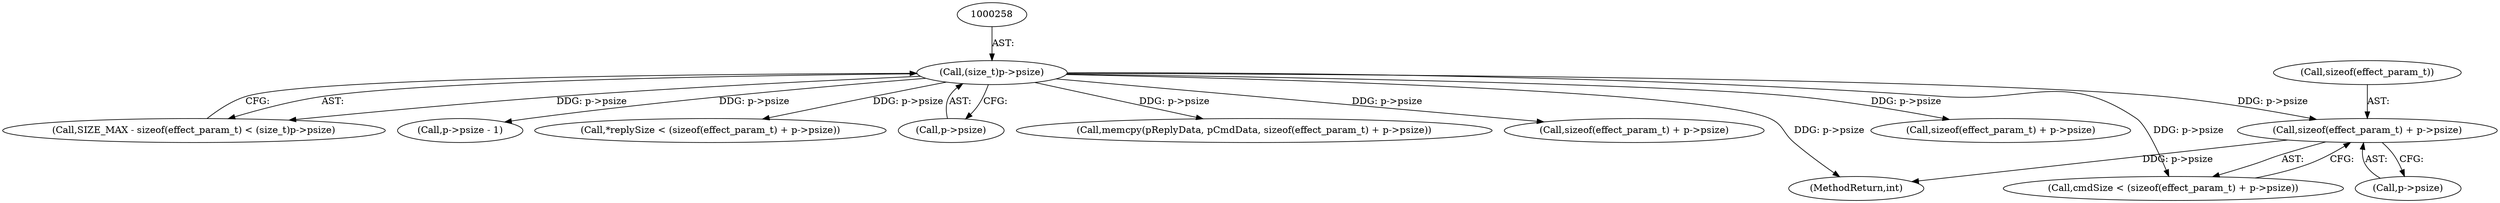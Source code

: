 digraph "0_Android_9e29523b9537983b4c4b205ff868d0b3bca0383b_0@API" {
"1000282" [label="(Call,sizeof(effect_param_t) + p->psize)"];
"1000257" [label="(Call,(size_t)p->psize)"];
"1000280" [label="(Call,cmdSize < (sizeof(effect_param_t) + p->psize))"];
"1000259" [label="(Call,p->psize)"];
"1000282" [label="(Call,sizeof(effect_param_t) + p->psize)"];
"1000285" [label="(Call,p->psize)"];
"1000252" [label="(Call,SIZE_MAX - sizeof(effect_param_t) < (size_t)p->psize)"];
"1000331" [label="(Call,p->psize - 1)"];
"1000296" [label="(Call,*replySize < (sizeof(effect_param_t) + p->psize))"];
"1000311" [label="(Call,memcpy(pReplyData, pCmdData, sizeof(effect_param_t) + p->psize))"];
"1000314" [label="(Call,sizeof(effect_param_t) + p->psize)"];
"1000283" [label="(Call,sizeof(effect_param_t))"];
"1000688" [label="(MethodReturn,int)"];
"1000257" [label="(Call,(size_t)p->psize)"];
"1000299" [label="(Call,sizeof(effect_param_t) + p->psize)"];
"1000282" -> "1000280"  [label="AST: "];
"1000282" -> "1000285"  [label="CFG: "];
"1000283" -> "1000282"  [label="AST: "];
"1000285" -> "1000282"  [label="AST: "];
"1000280" -> "1000282"  [label="CFG: "];
"1000282" -> "1000688"  [label="DDG: p->psize"];
"1000257" -> "1000282"  [label="DDG: p->psize"];
"1000257" -> "1000252"  [label="AST: "];
"1000257" -> "1000259"  [label="CFG: "];
"1000258" -> "1000257"  [label="AST: "];
"1000259" -> "1000257"  [label="AST: "];
"1000252" -> "1000257"  [label="CFG: "];
"1000257" -> "1000688"  [label="DDG: p->psize"];
"1000257" -> "1000252"  [label="DDG: p->psize"];
"1000257" -> "1000280"  [label="DDG: p->psize"];
"1000257" -> "1000296"  [label="DDG: p->psize"];
"1000257" -> "1000299"  [label="DDG: p->psize"];
"1000257" -> "1000311"  [label="DDG: p->psize"];
"1000257" -> "1000314"  [label="DDG: p->psize"];
"1000257" -> "1000331"  [label="DDG: p->psize"];
}
